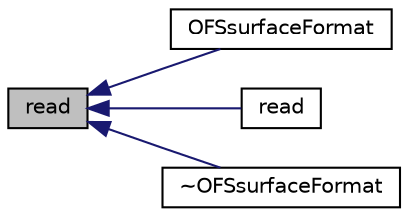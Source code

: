 digraph "read"
{
  bgcolor="transparent";
  edge [fontname="Helvetica",fontsize="10",labelfontname="Helvetica",labelfontsize="10"];
  node [fontname="Helvetica",fontsize="10",shape=record];
  rankdir="LR";
  Node177 [label="read",height=0.2,width=0.4,color="black", fillcolor="grey75", style="filled", fontcolor="black"];
  Node177 -> Node178 [dir="back",color="midnightblue",fontsize="10",style="solid",fontname="Helvetica"];
  Node178 [label="OFSsurfaceFormat",height=0.2,width=0.4,color="black",URL="$a30877.html#a09bd713cf7d2469ff28e47708e1d6fea",tooltip="Construct from file name. "];
  Node177 -> Node179 [dir="back",color="midnightblue",fontsize="10",style="solid",fontname="Helvetica"];
  Node179 [label="read",height=0.2,width=0.4,color="black",URL="$a30877.html#a464ebd67acbdff0014d4dae69e3ec4be",tooltip="Read from file. "];
  Node177 -> Node180 [dir="back",color="midnightblue",fontsize="10",style="solid",fontname="Helvetica"];
  Node180 [label="~OFSsurfaceFormat",height=0.2,width=0.4,color="black",URL="$a30877.html#a28b0e709e3440868d7b8236967a13d4f",tooltip="Destructor. "];
}
